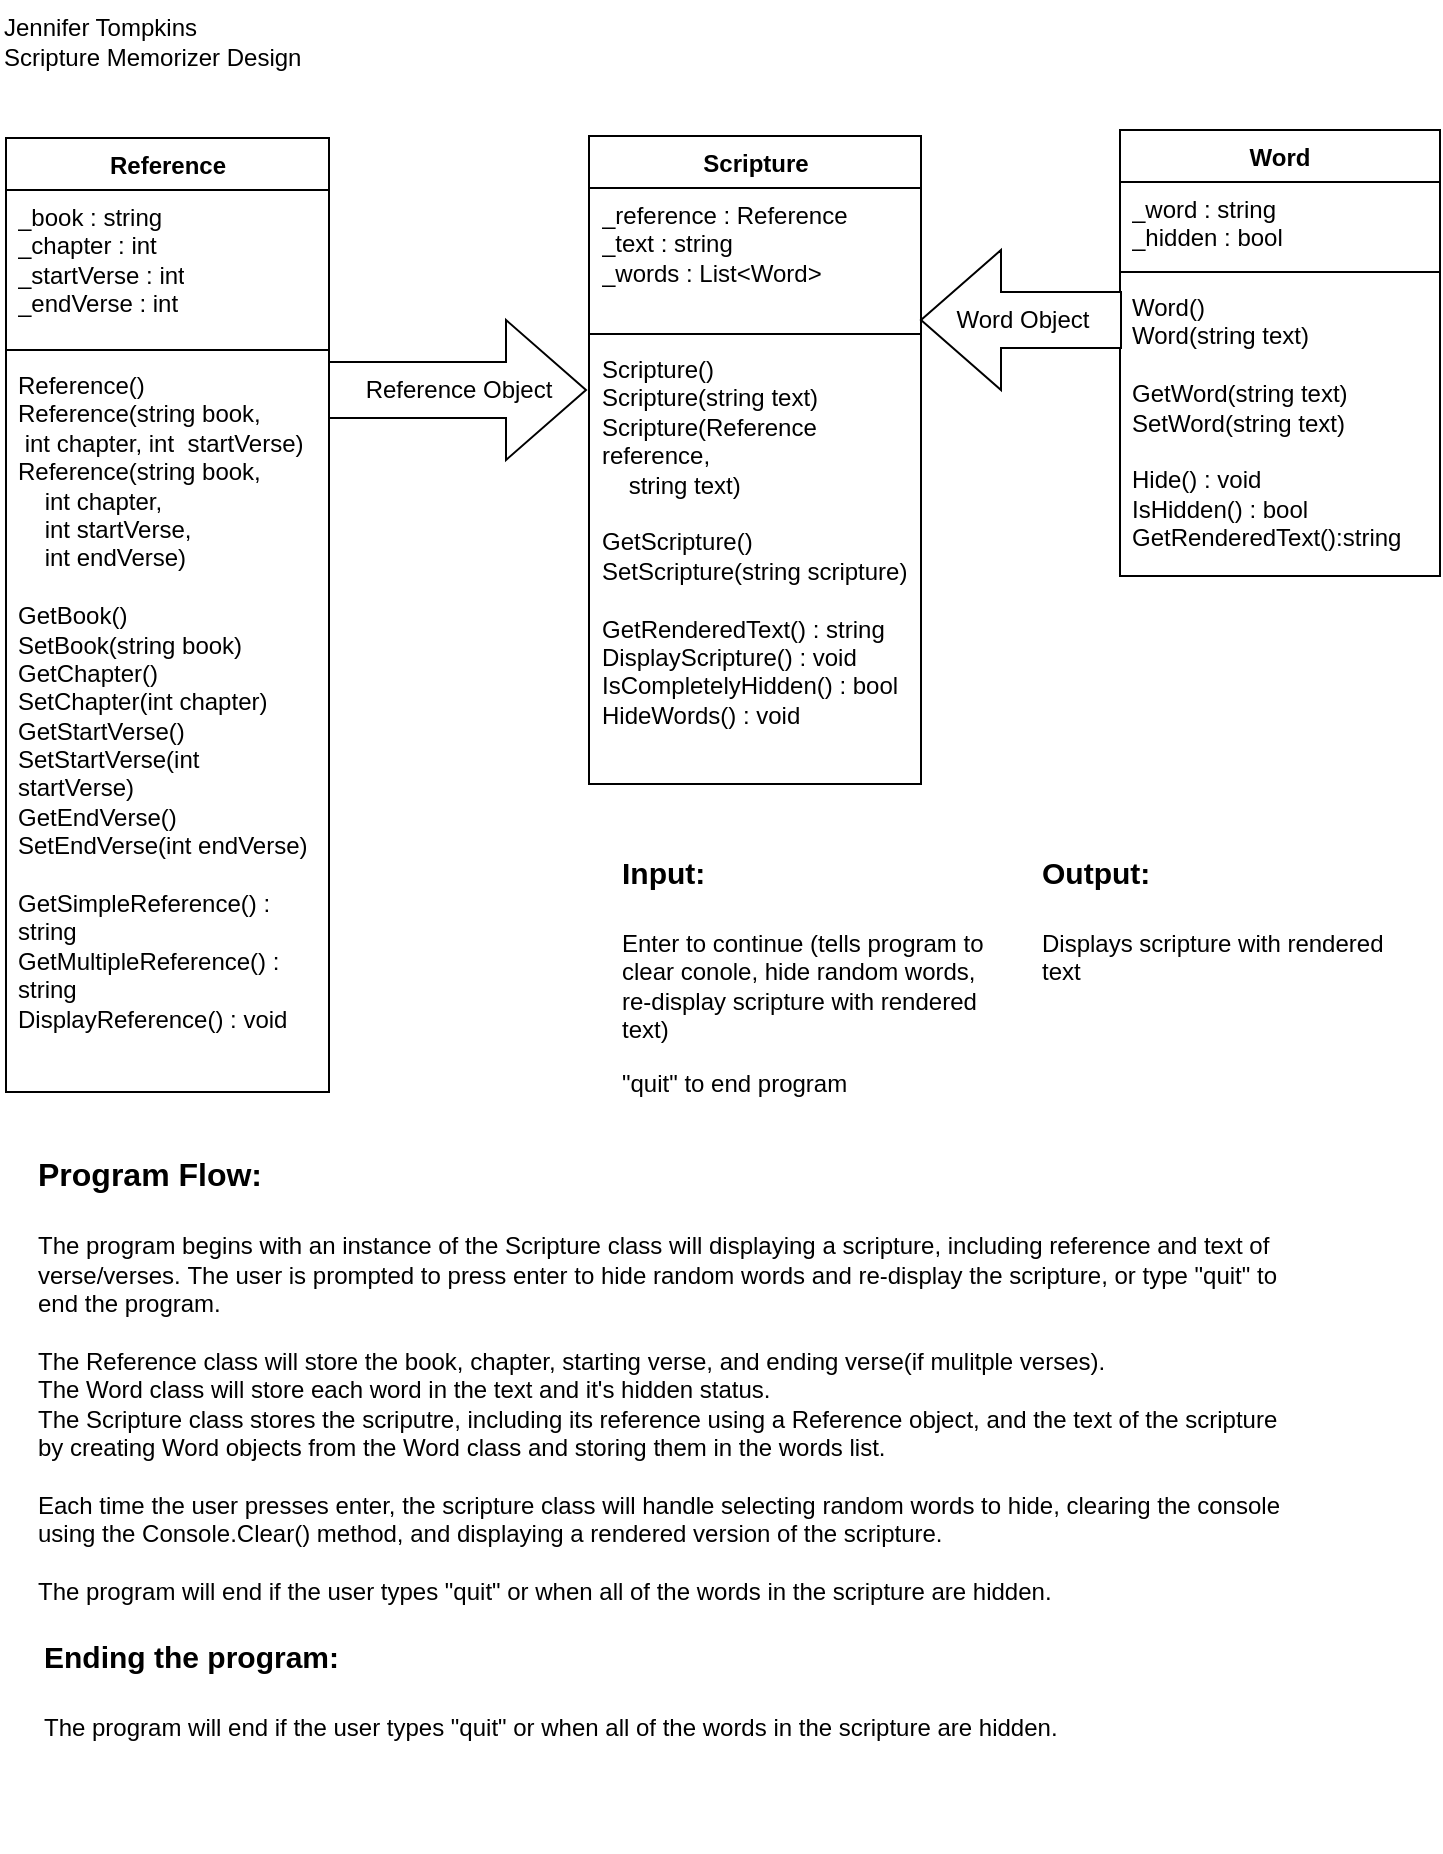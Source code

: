 <mxfile version="21.3.2" type="github">
  <diagram id="C5RBs43oDa-KdzZeNtuy" name="Page-1">
    <mxGraphModel dx="1201" dy="746" grid="0" gridSize="10" guides="1" tooltips="1" connect="1" arrows="1" fold="1" page="1" pageScale="1" pageWidth="827" pageHeight="1169" background="#ffffff" math="0" shadow="0">
      <root>
        <mxCell id="WIyWlLk6GJQsqaUBKTNV-0" />
        <mxCell id="WIyWlLk6GJQsqaUBKTNV-1" parent="WIyWlLk6GJQsqaUBKTNV-0" />
        <mxCell id="IguEvuTKmepFIFM6E3DM-27" value="&lt;div style=&quot;font-size: 16px;&quot;&gt;&lt;font style=&quot;font-size: 16px;&quot;&gt;&lt;b&gt;Program Flow:&lt;/b&gt;&lt;/font&gt;&lt;/div&gt;&lt;div style=&quot;font-size: 16px;&quot;&gt;&lt;br&gt;&lt;/div&gt;&lt;div&gt;The program begins with an instance of the Scripture class will displaying a scripture, including reference and text of&amp;nbsp;&lt;/div&gt;&lt;div&gt;verse/verses.&amp;nbsp;&lt;span style=&quot;background-color: initial;&quot;&gt;The user is prompted to press enter to hide random words and re-display the scripture, or type &quot;quit&quot; to&amp;nbsp;&lt;/span&gt;&lt;/div&gt;&lt;div&gt;&lt;span style=&quot;background-color: initial;&quot;&gt;end the program.&lt;/span&gt;&lt;/div&gt;&lt;div&gt;&lt;br&gt;&lt;/div&gt;&lt;div&gt;The Reference class will store the book, chapter, starting verse, and ending verse(if mulitple verses).&lt;/div&gt;&lt;div&gt;The Word class will store each word in the text and it&#39;s hidden status.&lt;/div&gt;&lt;div&gt;The Scripture class stores the scriputre, including its reference using a Reference object, and the text of the scripture&lt;/div&gt;&lt;div&gt;by creating Word objects from the Word class and storing them in the words list.&lt;/div&gt;&lt;div&gt;&lt;br&gt;&lt;/div&gt;&lt;div&gt;Each time the user presses enter, the scripture class will handle selecting random words to hide, clearing the console&amp;nbsp;&lt;/div&gt;&lt;div&gt;using the Console.Clear() method, and displaying a rendered version of the scripture.&amp;nbsp;&lt;/div&gt;&lt;div&gt;&lt;br&gt;&lt;/div&gt;&lt;div&gt;The program will end if the user types &quot;quit&quot; or when all of the words in the scripture are hidden.&lt;/div&gt;" style="text;html=1;align=left;verticalAlign=middle;resizable=0;points=[];autosize=1;strokeColor=none;fillColor=none;" parent="WIyWlLk6GJQsqaUBKTNV-1" vertex="1">
          <mxGeometry x="56" y="594" width="642" height="238" as="geometry" />
        </mxCell>
        <mxCell id="IguEvuTKmepFIFM6E3DM-28" value="Jennifer Tompkins&lt;br&gt;&lt;div style=&quot;&quot;&gt;&lt;span style=&quot;background-color: initial;&quot;&gt;Scripture Memorizer Design&lt;/span&gt;&lt;/div&gt;" style="text;html=1;align=left;verticalAlign=middle;resizable=0;points=[];autosize=1;strokeColor=none;fillColor=none;" parent="WIyWlLk6GJQsqaUBKTNV-1" vertex="1">
          <mxGeometry x="39" y="23" width="167" height="41" as="geometry" />
        </mxCell>
        <mxCell id="xL8gWNdVzd0Zu4KHVVUs-29" value="Reference" style="swimlane;fontStyle=1;align=center;verticalAlign=top;childLayout=stackLayout;horizontal=1;startSize=26;horizontalStack=0;resizeParent=1;resizeParentMax=0;resizeLast=0;collapsible=1;marginBottom=0;whiteSpace=wrap;html=1;" parent="WIyWlLk6GJQsqaUBKTNV-1" vertex="1">
          <mxGeometry x="42" y="92" width="161.5" height="477" as="geometry" />
        </mxCell>
        <mxCell id="xL8gWNdVzd0Zu4KHVVUs-30" value="&lt;div style=&quot;border-color: var(--border-color);&quot;&gt;_book : string&lt;/div&gt;&lt;div style=&quot;border-color: var(--border-color);&quot;&gt;_chapter : int&lt;/div&gt;&lt;div style=&quot;border-color: var(--border-color);&quot;&gt;_startVerse : int&lt;/div&gt;&lt;div style=&quot;border-color: var(--border-color);&quot;&gt;_endVerse : int&lt;/div&gt;" style="text;strokeColor=none;fillColor=none;align=left;verticalAlign=top;spacingLeft=4;spacingRight=4;overflow=hidden;rotatable=0;points=[[0,0.5],[1,0.5]];portConstraint=eastwest;whiteSpace=wrap;html=1;" parent="xL8gWNdVzd0Zu4KHVVUs-29" vertex="1">
          <mxGeometry y="26" width="161.5" height="76" as="geometry" />
        </mxCell>
        <mxCell id="xL8gWNdVzd0Zu4KHVVUs-31" value="" style="line;strokeWidth=1;fillColor=none;align=left;verticalAlign=middle;spacingTop=-1;spacingLeft=3;spacingRight=3;rotatable=0;labelPosition=right;points=[];portConstraint=eastwest;strokeColor=inherit;" parent="xL8gWNdVzd0Zu4KHVVUs-29" vertex="1">
          <mxGeometry y="102" width="161.5" height="8" as="geometry" />
        </mxCell>
        <mxCell id="xL8gWNdVzd0Zu4KHVVUs-32" value="&lt;div style=&quot;border-color: var(--border-color);&quot;&gt;Reference()&lt;/div&gt;&lt;div style=&quot;border-color: var(--border-color);&quot;&gt;Reference(string book,&lt;/div&gt;&lt;div style=&quot;border-color: var(--border-color);&quot;&gt;&lt;span style=&quot;white-space: pre;&quot;&gt; &lt;/span&gt;int chapter,&amp;nbsp;&lt;span style=&quot;background-color: initial;&quot;&gt;int &lt;span style=&quot;white-space: pre;&quot;&gt; &lt;/span&gt;startVerse)&lt;/span&gt;&lt;/div&gt;&lt;div style=&quot;border-color: var(--border-color);&quot;&gt;Reference(string book,&lt;/div&gt;&lt;div style=&quot;border-color: var(--border-color);&quot;&gt;&lt;span style=&quot;border-color: var(--border-color);&quot;&gt;&lt;span style=&quot;border-color: var(--border-color);&quot;&gt;&lt;span style=&quot;border-color: var(--border-color);&quot;&gt;&amp;nbsp;&amp;nbsp;&amp;nbsp;&amp;nbsp;&lt;/span&gt;&lt;/span&gt;int chapter,&lt;/span&gt;&lt;/div&gt;&lt;div style=&quot;border-color: var(--border-color);&quot;&gt;&lt;span style=&quot;border-color: var(--border-color);&quot;&gt;&lt;span style=&quot;border-color: var(--border-color);&quot;&gt;&lt;span style=&quot;border-color: var(--border-color);&quot;&gt;&amp;nbsp;&amp;nbsp;&amp;nbsp;&amp;nbsp;&lt;/span&gt;&lt;/span&gt;int startVerse,&lt;/span&gt;&lt;/div&gt;&lt;div style=&quot;border-color: var(--border-color);&quot;&gt;&lt;span style=&quot;border-color: var(--border-color);&quot;&gt;&lt;span style=&quot;border-color: var(--border-color);&quot;&gt;&lt;span style=&quot;border-color: var(--border-color);&quot;&gt;&amp;nbsp;&amp;nbsp;&amp;nbsp;&amp;nbsp;&lt;/span&gt;&lt;/span&gt;int endVerse)&lt;/span&gt;&lt;/div&gt;&lt;div style=&quot;border-color: var(--border-color);&quot;&gt;&lt;br style=&quot;border-color: var(--border-color);&quot;&gt;&lt;/div&gt;&lt;div style=&quot;border-color: var(--border-color);&quot;&gt;GetBook()&lt;/div&gt;&lt;div style=&quot;border-color: var(--border-color);&quot;&gt;SetBook(string book)&lt;/div&gt;&lt;div style=&quot;border-color: var(--border-color);&quot;&gt;GetChapter()&lt;/div&gt;&lt;div style=&quot;border-color: var(--border-color);&quot;&gt;SetChapter(int chapter)&lt;/div&gt;&lt;div style=&quot;border-color: var(--border-color);&quot;&gt;GetStartVerse()&lt;/div&gt;&lt;div style=&quot;border-color: var(--border-color);&quot;&gt;SetStartVerse(int startVerse)&lt;/div&gt;&lt;div style=&quot;border-color: var(--border-color);&quot;&gt;GetEndVerse()&lt;/div&gt;&lt;div style=&quot;border-color: var(--border-color);&quot;&gt;SetEndVerse(int endVerse)&lt;/div&gt;&lt;div style=&quot;border-color: var(--border-color);&quot;&gt;&lt;br style=&quot;border-color: var(--border-color);&quot;&gt;&lt;/div&gt;&lt;div style=&quot;border-color: var(--border-color);&quot;&gt;GetSimpleReference() : string&lt;/div&gt;&lt;div style=&quot;border-color: var(--border-color);&quot;&gt;GetMultipleReference() : string&lt;/div&gt;&lt;div style=&quot;border-color: var(--border-color);&quot;&gt;DisplayReference() : void&lt;/div&gt;" style="text;strokeColor=none;fillColor=none;align=left;verticalAlign=top;spacingLeft=4;spacingRight=4;overflow=hidden;rotatable=0;points=[[0,0.5],[1,0.5]];portConstraint=eastwest;whiteSpace=wrap;html=1;" parent="xL8gWNdVzd0Zu4KHVVUs-29" vertex="1">
          <mxGeometry y="110" width="161.5" height="367" as="geometry" />
        </mxCell>
        <mxCell id="xL8gWNdVzd0Zu4KHVVUs-34" value="Scripture" style="swimlane;fontStyle=1;align=center;verticalAlign=top;childLayout=stackLayout;horizontal=1;startSize=26;horizontalStack=0;resizeParent=1;resizeParentMax=0;resizeLast=0;collapsible=1;marginBottom=0;whiteSpace=wrap;html=1;" parent="WIyWlLk6GJQsqaUBKTNV-1" vertex="1">
          <mxGeometry x="333.5" y="91" width="166" height="324" as="geometry" />
        </mxCell>
        <mxCell id="xL8gWNdVzd0Zu4KHVVUs-35" value="&lt;div style=&quot;border-color: var(--border-color);&quot;&gt;_reference : Reference&lt;/div&gt;&lt;div style=&quot;border-color: var(--border-color);&quot;&gt;_text : string&lt;/div&gt;&lt;div style=&quot;border-color: var(--border-color);&quot;&gt;_words : List&amp;lt;Word&amp;gt;&lt;/div&gt;" style="text;strokeColor=none;fillColor=none;align=left;verticalAlign=top;spacingLeft=4;spacingRight=4;overflow=hidden;rotatable=0;points=[[0,0.5],[1,0.5]];portConstraint=eastwest;whiteSpace=wrap;html=1;" parent="xL8gWNdVzd0Zu4KHVVUs-34" vertex="1">
          <mxGeometry y="26" width="166" height="69" as="geometry" />
        </mxCell>
        <mxCell id="xL8gWNdVzd0Zu4KHVVUs-36" value="" style="line;strokeWidth=1;fillColor=none;align=left;verticalAlign=middle;spacingTop=-1;spacingLeft=3;spacingRight=3;rotatable=0;labelPosition=right;points=[];portConstraint=eastwest;strokeColor=inherit;" parent="xL8gWNdVzd0Zu4KHVVUs-34" vertex="1">
          <mxGeometry y="95" width="166" height="8" as="geometry" />
        </mxCell>
        <mxCell id="xL8gWNdVzd0Zu4KHVVUs-37" value="&lt;div style=&quot;border-color: var(--border-color);&quot;&gt;Scripture()&lt;/div&gt;&lt;div style=&quot;border-color: var(--border-color);&quot;&gt;Scripture(string text)&lt;/div&gt;&lt;div style=&quot;border-color: var(--border-color);&quot;&gt;Scripture(Reference reference,&lt;/div&gt;&lt;div style=&quot;border-color: var(--border-color);&quot;&gt;&lt;span style=&quot;white-space: pre;&quot;&gt;&amp;nbsp;&amp;nbsp;&amp;nbsp;&amp;nbsp;&lt;/span&gt;string text)&lt;span style=&quot;border-color: var(--border-color);&quot;&gt;&lt;/span&gt;&lt;/div&gt;&lt;div style=&quot;border-color: var(--border-color);&quot;&gt;&lt;br style=&quot;border-color: var(--border-color);&quot;&gt;&lt;/div&gt;&lt;div style=&quot;border-color: var(--border-color);&quot;&gt;GetScripture()&lt;/div&gt;&lt;div style=&quot;border-color: var(--border-color);&quot;&gt;SetScripture(string scripture)&lt;/div&gt;&lt;div style=&quot;border-color: var(--border-color);&quot;&gt;&lt;br style=&quot;border-color: var(--border-color);&quot;&gt;&lt;/div&gt;&lt;div style=&quot;border-color: var(--border-color);&quot;&gt;GetRenderedText() : string&lt;/div&gt;&lt;div style=&quot;border-color: var(--border-color);&quot;&gt;DisplayScripture() : void&lt;/div&gt;&lt;div style=&quot;border-color: var(--border-color);&quot;&gt;IsCompletelyHidden() : bool&lt;/div&gt;&lt;div style=&quot;border-color: var(--border-color);&quot;&gt;HideWords() : void&lt;/div&gt;" style="text;strokeColor=none;fillColor=none;align=left;verticalAlign=top;spacingLeft=4;spacingRight=4;overflow=hidden;rotatable=0;points=[[0,0.5],[1,0.5]];portConstraint=eastwest;whiteSpace=wrap;html=1;" parent="xL8gWNdVzd0Zu4KHVVUs-34" vertex="1">
          <mxGeometry y="103" width="166" height="221" as="geometry" />
        </mxCell>
        <mxCell id="xL8gWNdVzd0Zu4KHVVUs-38" value="Word" style="swimlane;fontStyle=1;align=center;verticalAlign=top;childLayout=stackLayout;horizontal=1;startSize=26;horizontalStack=0;resizeParent=1;resizeParentMax=0;resizeLast=0;collapsible=1;marginBottom=0;whiteSpace=wrap;html=1;" parent="WIyWlLk6GJQsqaUBKTNV-1" vertex="1">
          <mxGeometry x="599" y="88" width="160" height="223" as="geometry" />
        </mxCell>
        <mxCell id="xL8gWNdVzd0Zu4KHVVUs-39" value="&lt;div style=&quot;border-color: var(--border-color);&quot;&gt;_word : string&lt;/div&gt;&lt;div style=&quot;border-color: var(--border-color);&quot;&gt;_hidden : bool&lt;/div&gt;" style="text;strokeColor=none;fillColor=none;align=left;verticalAlign=top;spacingLeft=4;spacingRight=4;overflow=hidden;rotatable=0;points=[[0,0.5],[1,0.5]];portConstraint=eastwest;whiteSpace=wrap;html=1;" parent="xL8gWNdVzd0Zu4KHVVUs-38" vertex="1">
          <mxGeometry y="26" width="160" height="41" as="geometry" />
        </mxCell>
        <mxCell id="xL8gWNdVzd0Zu4KHVVUs-40" value="" style="line;strokeWidth=1;fillColor=none;align=left;verticalAlign=middle;spacingTop=-1;spacingLeft=3;spacingRight=3;rotatable=0;labelPosition=right;points=[];portConstraint=eastwest;strokeColor=inherit;" parent="xL8gWNdVzd0Zu4KHVVUs-38" vertex="1">
          <mxGeometry y="67" width="160" height="8" as="geometry" />
        </mxCell>
        <mxCell id="xL8gWNdVzd0Zu4KHVVUs-41" value="&lt;div style=&quot;border-color: var(--border-color);&quot;&gt;Word()&lt;/div&gt;&lt;div style=&quot;border-color: var(--border-color);&quot;&gt;Word(string text)&lt;/div&gt;&lt;div style=&quot;border-color: var(--border-color);&quot;&gt;&lt;br style=&quot;border-color: var(--border-color);&quot;&gt;&lt;/div&gt;&lt;div style=&quot;border-color: var(--border-color);&quot;&gt;GetWord(string text)&lt;/div&gt;&lt;div style=&quot;border-color: var(--border-color);&quot;&gt;SetWord(string text)&lt;/div&gt;&lt;div style=&quot;border-color: var(--border-color);&quot;&gt;&lt;br style=&quot;border-color: var(--border-color);&quot;&gt;&lt;/div&gt;&lt;div style=&quot;border-color: var(--border-color);&quot;&gt;Hide() : void&lt;/div&gt;&lt;div style=&quot;border-color: var(--border-color);&quot;&gt;IsHidden() : bool&lt;/div&gt;&lt;div style=&quot;border-color: var(--border-color);&quot;&gt;GetRenderedText():string&lt;/div&gt;" style="text;strokeColor=none;fillColor=none;align=left;verticalAlign=top;spacingLeft=4;spacingRight=4;overflow=hidden;rotatable=0;points=[[0,0.5],[1,0.5]];portConstraint=eastwest;whiteSpace=wrap;html=1;" parent="xL8gWNdVzd0Zu4KHVVUs-38" vertex="1">
          <mxGeometry y="75" width="160" height="148" as="geometry" />
        </mxCell>
        <mxCell id="QFD2x4Hw2M4lEVLJ3DqV-0" value="Reference Object" style="html=1;shadow=0;dashed=0;align=center;verticalAlign=middle;shape=mxgraph.arrows2.arrow;dy=0.6;dx=40;notch=0;" vertex="1" parent="WIyWlLk6GJQsqaUBKTNV-1">
          <mxGeometry x="203.5" y="183" width="128.5" height="70" as="geometry" />
        </mxCell>
        <mxCell id="QFD2x4Hw2M4lEVLJ3DqV-1" value="Word Object" style="html=1;shadow=0;dashed=0;align=center;verticalAlign=middle;shape=mxgraph.arrows2.arrow;dy=0.6;dx=40;flipH=1;notch=0;" vertex="1" parent="WIyWlLk6GJQsqaUBKTNV-1">
          <mxGeometry x="499.5" y="148" width="100" height="70" as="geometry" />
        </mxCell>
        <mxCell id="QFD2x4Hw2M4lEVLJ3DqV-2" value="&lt;h1&gt;&lt;font style=&quot;font-size: 15px;&quot;&gt;Input:&lt;/font&gt;&lt;/h1&gt;&lt;p&gt;Enter to continue (tells program to clear conole, hide random words, re-display scripture with rendered text)&lt;/p&gt;&lt;p&gt;&quot;quit&quot; to end program&lt;/p&gt;&lt;p&gt;&lt;br&gt;&lt;/p&gt;" style="text;html=1;strokeColor=none;fillColor=none;spacing=5;spacingTop=-20;whiteSpace=wrap;overflow=hidden;rounded=0;" vertex="1" parent="WIyWlLk6GJQsqaUBKTNV-1">
          <mxGeometry x="345" y="437" width="190" height="161" as="geometry" />
        </mxCell>
        <mxCell id="QFD2x4Hw2M4lEVLJ3DqV-3" value="&lt;h1&gt;&lt;font style=&quot;font-size: 15px;&quot;&gt;Output:&lt;/font&gt;&lt;/h1&gt;&lt;p&gt;Displays scripture with rendered text&lt;/p&gt;" style="text;html=1;strokeColor=none;fillColor=none;spacing=5;spacingTop=-20;whiteSpace=wrap;overflow=hidden;rounded=0;" vertex="1" parent="WIyWlLk6GJQsqaUBKTNV-1">
          <mxGeometry x="555" y="437" width="190" height="120" as="geometry" />
        </mxCell>
        <mxCell id="QFD2x4Hw2M4lEVLJ3DqV-5" value="&lt;h1&gt;&lt;font style=&quot;font-size: 15px;&quot;&gt;Ending the program:&lt;/font&gt;&lt;/h1&gt;&lt;p&gt;The program will end if the user types &quot;quit&quot; or when all of the words in the scripture are hidden.&lt;br&gt;&lt;/p&gt;" style="text;html=1;strokeColor=none;fillColor=none;spacing=5;spacingTop=-20;whiteSpace=wrap;overflow=hidden;rounded=0;" vertex="1" parent="WIyWlLk6GJQsqaUBKTNV-1">
          <mxGeometry x="56" y="829" width="673" height="120" as="geometry" />
        </mxCell>
      </root>
    </mxGraphModel>
  </diagram>
</mxfile>
